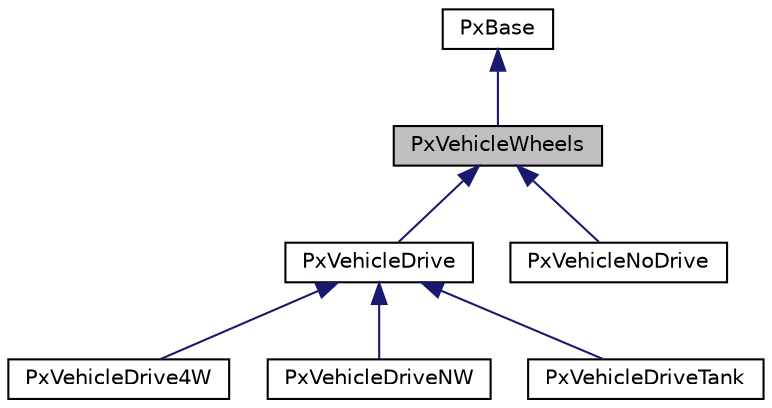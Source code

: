 digraph "PxVehicleWheels"
{
  edge [fontname="Helvetica",fontsize="10",labelfontname="Helvetica",labelfontsize="10"];
  node [fontname="Helvetica",fontsize="10",shape=record];
  Node0 [label="PxVehicleWheels",height=0.2,width=0.4,color="black", fillcolor="grey75", style="filled", fontcolor="black"];
  Node1 -> Node0 [dir="back",color="midnightblue",fontsize="10",style="solid",fontname="Helvetica"];
  Node1 [label="PxBase",height=0.2,width=0.4,color="black", fillcolor="white", style="filled",URL="$classPxBase.html",tooltip="Base class for objects that can be members of a PxCollection. "];
  Node0 -> Node2 [dir="back",color="midnightblue",fontsize="10",style="solid",fontname="Helvetica"];
  Node2 [label="PxVehicleDrive",height=0.2,width=0.4,color="black", fillcolor="white", style="filled",URL="$classPxVehicleDrive.html",tooltip="A complete vehicle with instance dynamics data and configuration data for wheels and engine..."];
  Node2 -> Node3 [dir="back",color="midnightblue",fontsize="10",style="solid",fontname="Helvetica"];
  Node3 [label="PxVehicleDrive4W",height=0.2,width=0.4,color="black", fillcolor="white", style="filled",URL="$classPxVehicleDrive4W.html",tooltip="Data structure with instanced dynamics data and configuration data of a vehicle with up to 4 driven w..."];
  Node2 -> Node4 [dir="back",color="midnightblue",fontsize="10",style="solid",fontname="Helvetica"];
  Node4 [label="PxVehicleDriveNW",height=0.2,width=0.4,color="black", fillcolor="white", style="filled",URL="$classPxVehicleDriveNW.html",tooltip="Data structure with instanced dynamics data and configuration data of a vehicle with up to PX_MAX_NB_..."];
  Node2 -> Node5 [dir="back",color="midnightblue",fontsize="10",style="solid",fontname="Helvetica"];
  Node5 [label="PxVehicleDriveTank",height=0.2,width=0.4,color="black", fillcolor="white", style="filled",URL="$classPxVehicleDriveTank.html",tooltip="Data structure with instanced dynamics data and configuration data of a tank. "];
  Node0 -> Node6 [dir="back",color="midnightblue",fontsize="10",style="solid",fontname="Helvetica"];
  Node6 [label="PxVehicleNoDrive",height=0.2,width=0.4,color="black", fillcolor="white", style="filled",URL="$classPxVehicleNoDrive.html",tooltip="Data structure with instanced dynamics data and configuration data of a vehicle with no drive model..."];
}
